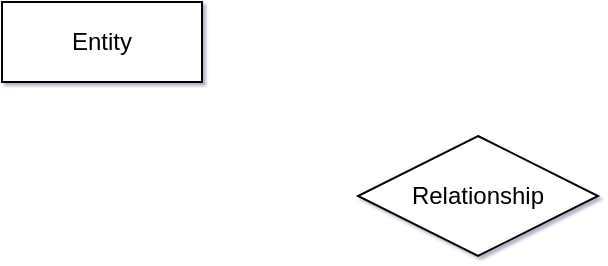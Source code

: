 <mxfile version="26.2.14">
  <diagram name="Página-1" id="kIr5KZjLDU1pyv_HEfKd">
    <mxGraphModel dx="658" dy="871" grid="0" gridSize="10" guides="1" tooltips="1" connect="1" arrows="1" fold="1" page="0" pageScale="1" pageWidth="827" pageHeight="1169" background="none" math="0" shadow="1">
      <root>
        <mxCell id="0" />
        <mxCell id="1" parent="0" />
        <mxCell id="SNBwKNHGnvzbRHk3ZS-K-1" value="Entity" style="whiteSpace=wrap;html=1;align=center;" vertex="1" parent="1">
          <mxGeometry x="70" y="-43" width="100" height="40" as="geometry" />
        </mxCell>
        <mxCell id="SNBwKNHGnvzbRHk3ZS-K-2" value="Relationship" style="shape=rhombus;perimeter=rhombusPerimeter;whiteSpace=wrap;html=1;align=center;" vertex="1" parent="1">
          <mxGeometry x="248" y="24" width="120" height="60" as="geometry" />
        </mxCell>
      </root>
    </mxGraphModel>
  </diagram>
</mxfile>
